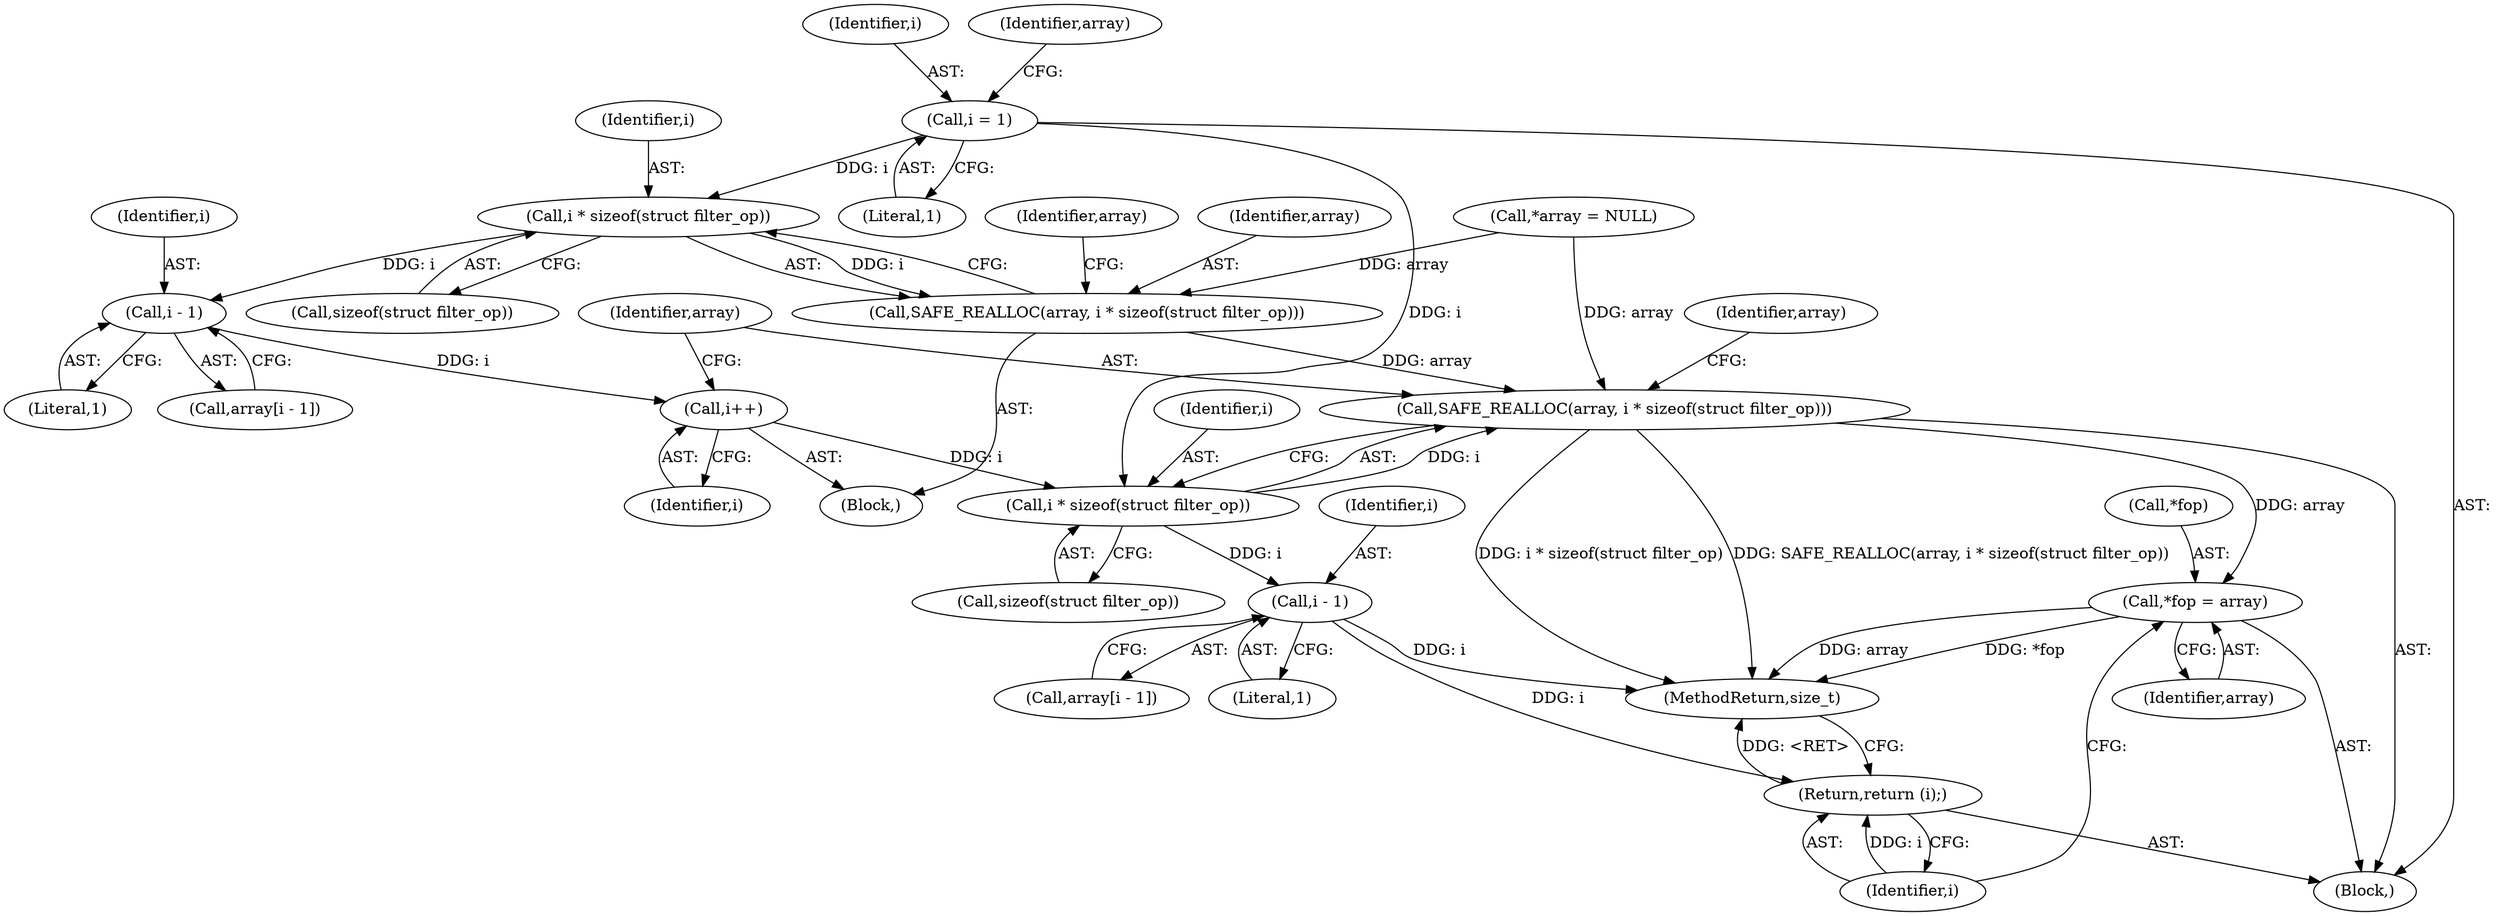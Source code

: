 digraph "0_ettercap_626dc56686f15f2dda13c48f78c2a666cb6d8506@API" {
"1000144" [label="(Call,i * sizeof(struct filter_op))"];
"1000110" [label="(Call,i = 1)"];
"1000142" [label="(Call,SAFE_REALLOC(array, i * sizeof(struct filter_op)))"];
"1000163" [label="(Call,SAFE_REALLOC(array, i * sizeof(struct filter_op)))"];
"1000178" [label="(Call,*fop = array)"];
"1000152" [label="(Call,i - 1)"];
"1000161" [label="(Call,i++)"];
"1000165" [label="(Call,i * sizeof(struct filter_op))"];
"1000173" [label="(Call,i - 1)"];
"1000182" [label="(Return,return (i);)"];
"1000108" [label="(Block,)"];
"1000184" [label="(MethodReturn,size_t)"];
"1000142" [label="(Call,SAFE_REALLOC(array, i * sizeof(struct filter_op)))"];
"1000111" [label="(Identifier,i)"];
"1000145" [label="(Identifier,i)"];
"1000182" [label="(Return,return (i);)"];
"1000179" [label="(Call,*fop)"];
"1000163" [label="(Call,SAFE_REALLOC(array, i * sizeof(struct filter_op)))"];
"1000151" [label="(Identifier,array)"];
"1000114" [label="(Call,*array = NULL)"];
"1000167" [label="(Call,sizeof(struct filter_op))"];
"1000110" [label="(Call,i = 1)"];
"1000144" [label="(Call,i * sizeof(struct filter_op))"];
"1000115" [label="(Identifier,array)"];
"1000166" [label="(Identifier,i)"];
"1000174" [label="(Identifier,i)"];
"1000178" [label="(Call,*fop = array)"];
"1000141" [label="(Block,)"];
"1000173" [label="(Call,i - 1)"];
"1000152" [label="(Call,i - 1)"];
"1000150" [label="(Call,array[i - 1])"];
"1000112" [label="(Literal,1)"];
"1000165" [label="(Call,i * sizeof(struct filter_op))"];
"1000175" [label="(Literal,1)"];
"1000172" [label="(Identifier,array)"];
"1000161" [label="(Call,i++)"];
"1000183" [label="(Identifier,i)"];
"1000181" [label="(Identifier,array)"];
"1000171" [label="(Call,array[i - 1])"];
"1000164" [label="(Identifier,array)"];
"1000143" [label="(Identifier,array)"];
"1000154" [label="(Literal,1)"];
"1000162" [label="(Identifier,i)"];
"1000146" [label="(Call,sizeof(struct filter_op))"];
"1000153" [label="(Identifier,i)"];
"1000144" -> "1000142"  [label="AST: "];
"1000144" -> "1000146"  [label="CFG: "];
"1000145" -> "1000144"  [label="AST: "];
"1000146" -> "1000144"  [label="AST: "];
"1000142" -> "1000144"  [label="CFG: "];
"1000144" -> "1000142"  [label="DDG: i"];
"1000110" -> "1000144"  [label="DDG: i"];
"1000144" -> "1000152"  [label="DDG: i"];
"1000110" -> "1000108"  [label="AST: "];
"1000110" -> "1000112"  [label="CFG: "];
"1000111" -> "1000110"  [label="AST: "];
"1000112" -> "1000110"  [label="AST: "];
"1000115" -> "1000110"  [label="CFG: "];
"1000110" -> "1000165"  [label="DDG: i"];
"1000142" -> "1000141"  [label="AST: "];
"1000143" -> "1000142"  [label="AST: "];
"1000151" -> "1000142"  [label="CFG: "];
"1000114" -> "1000142"  [label="DDG: array"];
"1000142" -> "1000163"  [label="DDG: array"];
"1000163" -> "1000108"  [label="AST: "];
"1000163" -> "1000165"  [label="CFG: "];
"1000164" -> "1000163"  [label="AST: "];
"1000165" -> "1000163"  [label="AST: "];
"1000172" -> "1000163"  [label="CFG: "];
"1000163" -> "1000184"  [label="DDG: SAFE_REALLOC(array, i * sizeof(struct filter_op))"];
"1000163" -> "1000184"  [label="DDG: i * sizeof(struct filter_op)"];
"1000114" -> "1000163"  [label="DDG: array"];
"1000165" -> "1000163"  [label="DDG: i"];
"1000163" -> "1000178"  [label="DDG: array"];
"1000178" -> "1000108"  [label="AST: "];
"1000178" -> "1000181"  [label="CFG: "];
"1000179" -> "1000178"  [label="AST: "];
"1000181" -> "1000178"  [label="AST: "];
"1000183" -> "1000178"  [label="CFG: "];
"1000178" -> "1000184"  [label="DDG: *fop"];
"1000178" -> "1000184"  [label="DDG: array"];
"1000152" -> "1000150"  [label="AST: "];
"1000152" -> "1000154"  [label="CFG: "];
"1000153" -> "1000152"  [label="AST: "];
"1000154" -> "1000152"  [label="AST: "];
"1000150" -> "1000152"  [label="CFG: "];
"1000152" -> "1000161"  [label="DDG: i"];
"1000161" -> "1000141"  [label="AST: "];
"1000161" -> "1000162"  [label="CFG: "];
"1000162" -> "1000161"  [label="AST: "];
"1000164" -> "1000161"  [label="CFG: "];
"1000161" -> "1000165"  [label="DDG: i"];
"1000165" -> "1000167"  [label="CFG: "];
"1000166" -> "1000165"  [label="AST: "];
"1000167" -> "1000165"  [label="AST: "];
"1000165" -> "1000173"  [label="DDG: i"];
"1000173" -> "1000171"  [label="AST: "];
"1000173" -> "1000175"  [label="CFG: "];
"1000174" -> "1000173"  [label="AST: "];
"1000175" -> "1000173"  [label="AST: "];
"1000171" -> "1000173"  [label="CFG: "];
"1000173" -> "1000184"  [label="DDG: i"];
"1000173" -> "1000182"  [label="DDG: i"];
"1000182" -> "1000108"  [label="AST: "];
"1000182" -> "1000183"  [label="CFG: "];
"1000183" -> "1000182"  [label="AST: "];
"1000184" -> "1000182"  [label="CFG: "];
"1000182" -> "1000184"  [label="DDG: <RET>"];
"1000183" -> "1000182"  [label="DDG: i"];
}
